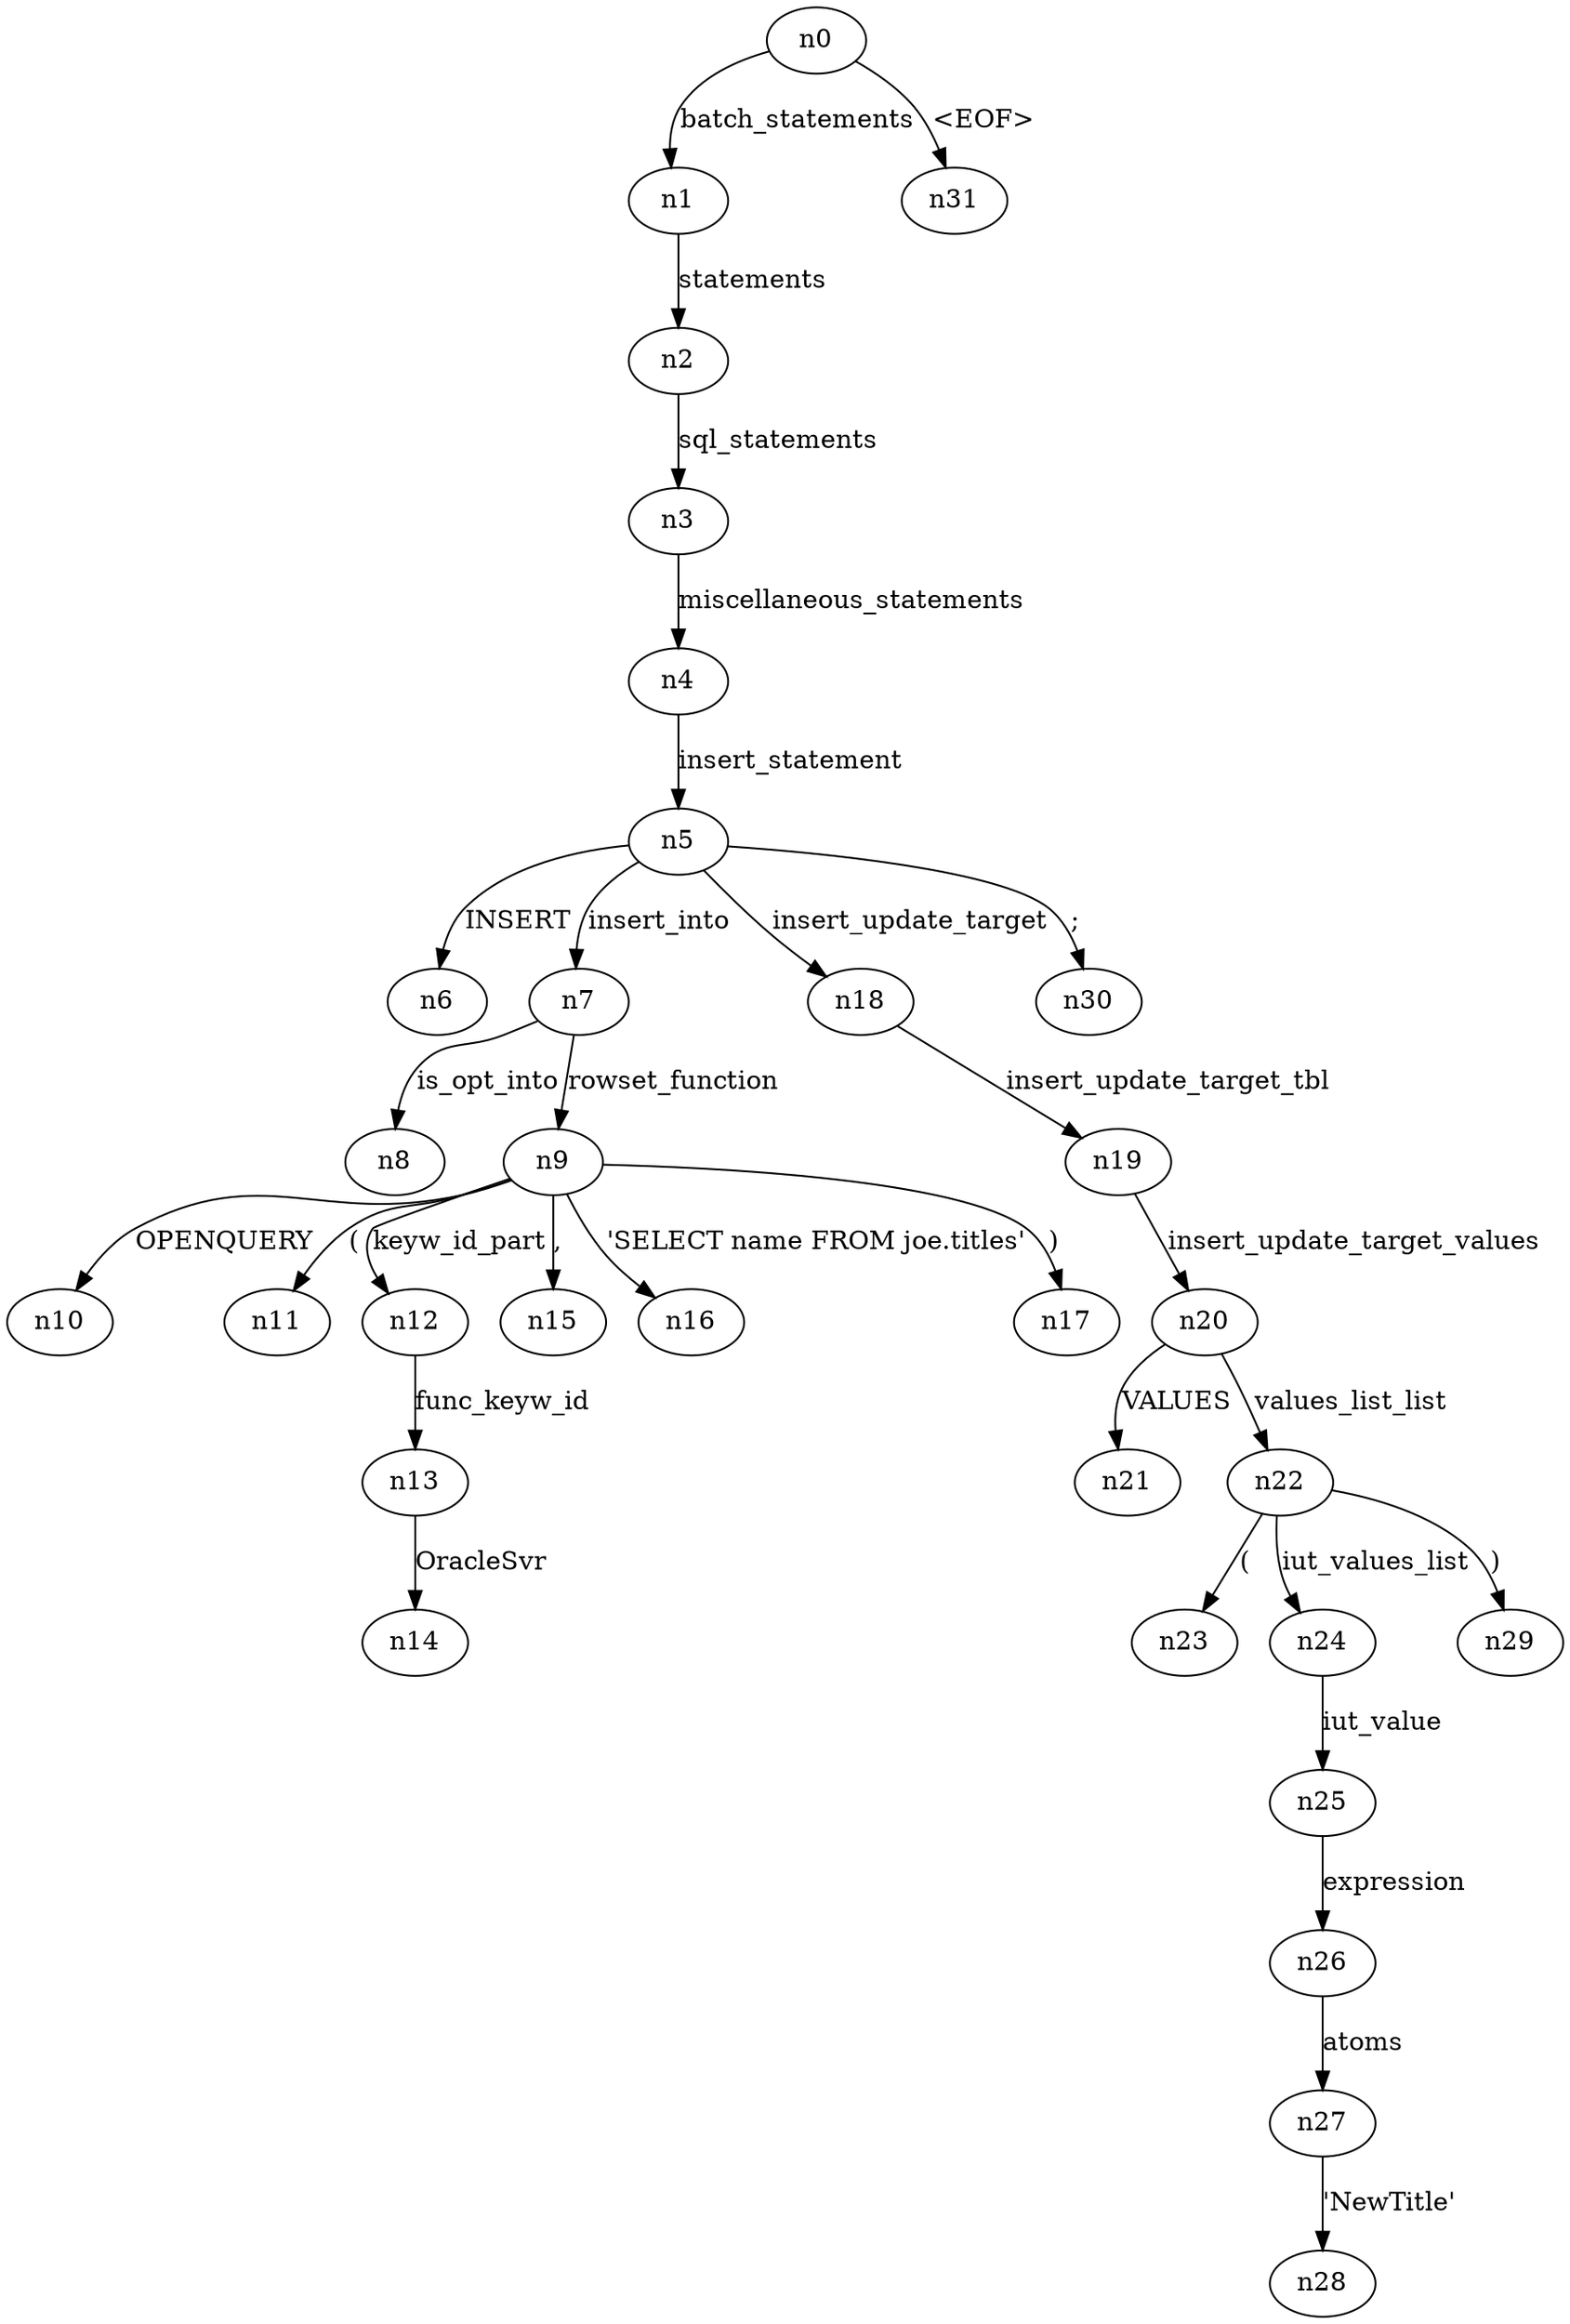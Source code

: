 digraph ParseTree {
  n0 -> n1 [label="batch_statements"];
  n1 -> n2 [label="statements"];
  n2 -> n3 [label="sql_statements"];
  n3 -> n4 [label="miscellaneous_statements"];
  n4 -> n5 [label="insert_statement"];
  n5 -> n6 [label="INSERT"];
  n5 -> n7 [label="insert_into"];
  n7 -> n8 [label="is_opt_into"];
  n7 -> n9 [label="rowset_function"];
  n9 -> n10 [label="OPENQUERY"];
  n9 -> n11 [label="("];
  n9 -> n12 [label="keyw_id_part"];
  n12 -> n13 [label="func_keyw_id"];
  n13 -> n14 [label="OracleSvr"];
  n9 -> n15 [label=","];
  n9 -> n16 [label="'SELECT name FROM joe.titles'"];
  n9 -> n17 [label=")"];
  n5 -> n18 [label="insert_update_target"];
  n18 -> n19 [label="insert_update_target_tbl"];
  n19 -> n20 [label="insert_update_target_values"];
  n20 -> n21 [label="VALUES"];
  n20 -> n22 [label="values_list_list"];
  n22 -> n23 [label="("];
  n22 -> n24 [label="iut_values_list"];
  n24 -> n25 [label="iut_value"];
  n25 -> n26 [label="expression"];
  n26 -> n27 [label="atoms"];
  n27 -> n28 [label="'NewTitle'"];
  n22 -> n29 [label=")"];
  n5 -> n30 [label=";"];
  n0 -> n31 [label="<EOF>"];
}